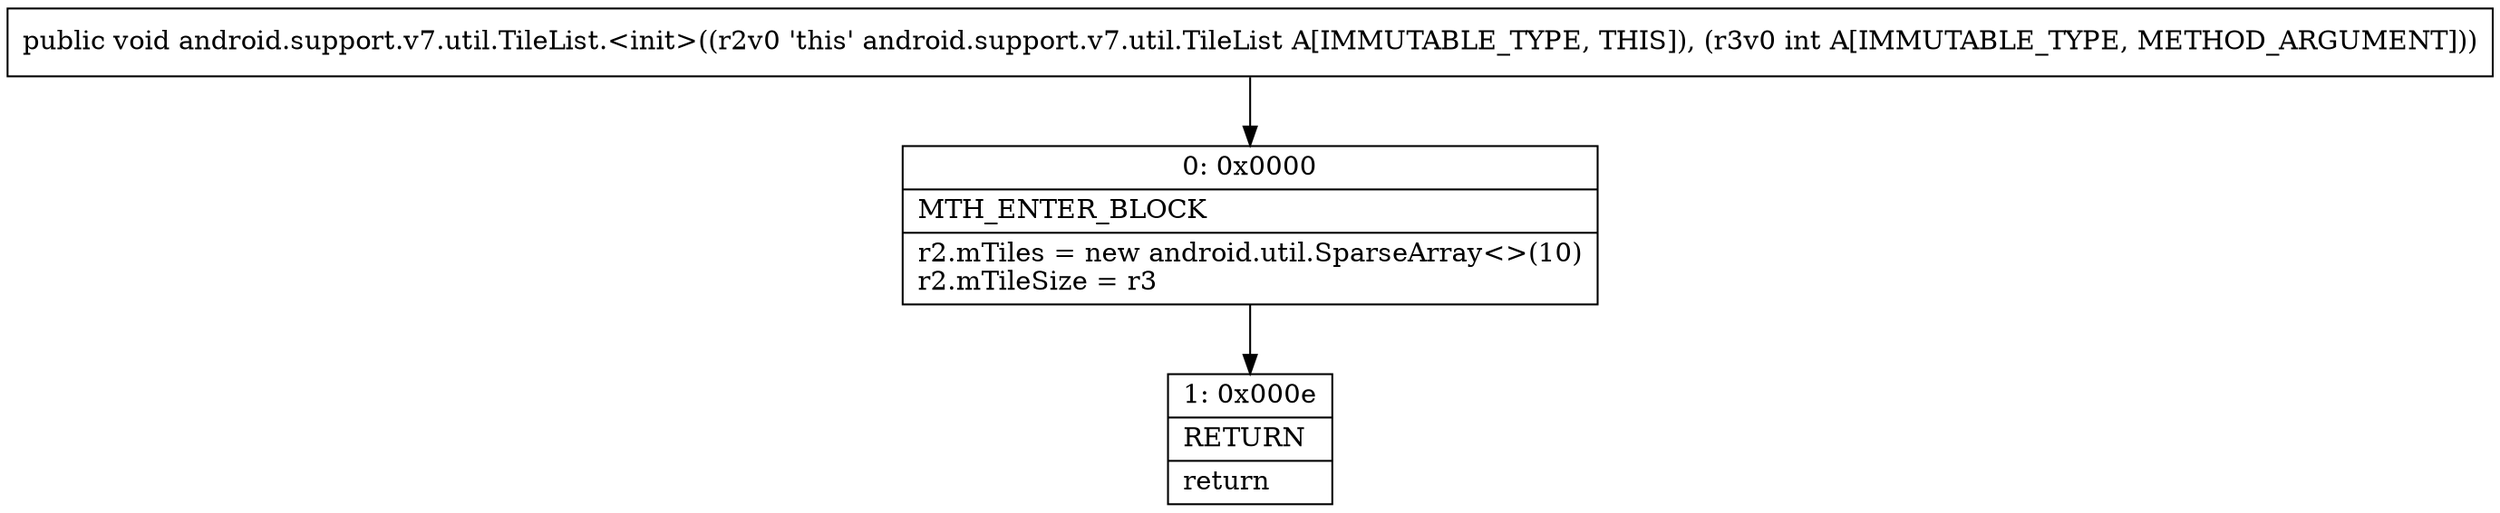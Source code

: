 digraph "CFG forandroid.support.v7.util.TileList.\<init\>(I)V" {
Node_0 [shape=record,label="{0\:\ 0x0000|MTH_ENTER_BLOCK\l|r2.mTiles = new android.util.SparseArray\<\>(10)\lr2.mTileSize = r3\l}"];
Node_1 [shape=record,label="{1\:\ 0x000e|RETURN\l|return\l}"];
MethodNode[shape=record,label="{public void android.support.v7.util.TileList.\<init\>((r2v0 'this' android.support.v7.util.TileList A[IMMUTABLE_TYPE, THIS]), (r3v0 int A[IMMUTABLE_TYPE, METHOD_ARGUMENT])) }"];
MethodNode -> Node_0;
Node_0 -> Node_1;
}


